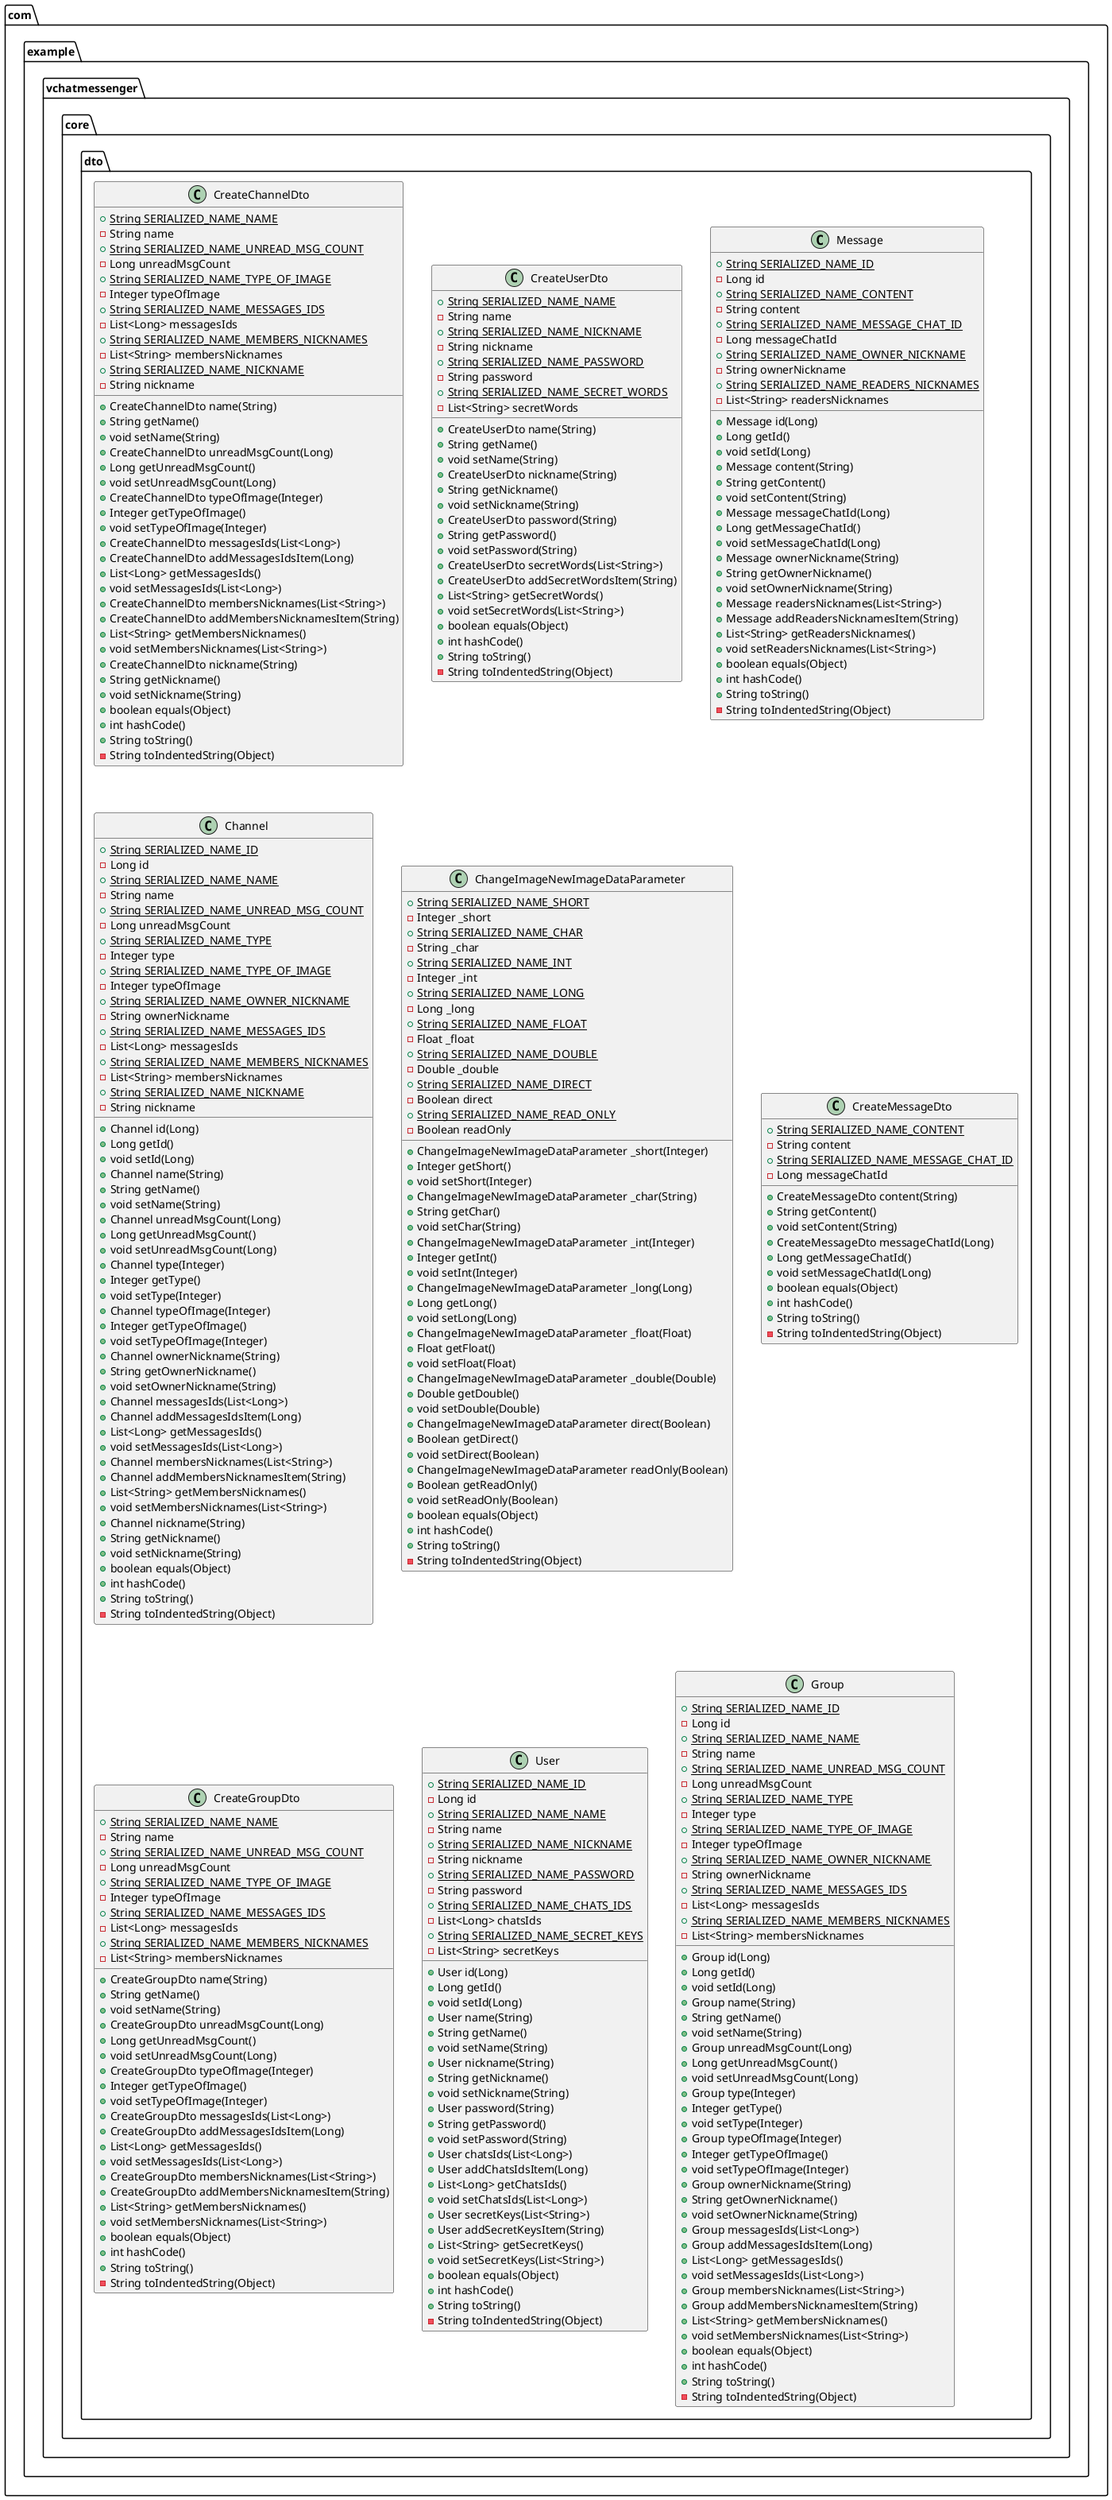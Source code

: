 @startuml
class com.example.vchatmessenger.core.dto.CreateChannelDto {
+ {static} String SERIALIZED_NAME_NAME
- String name
+ {static} String SERIALIZED_NAME_UNREAD_MSG_COUNT
- Long unreadMsgCount
+ {static} String SERIALIZED_NAME_TYPE_OF_IMAGE
- Integer typeOfImage
+ {static} String SERIALIZED_NAME_MESSAGES_IDS
- List<Long> messagesIds
+ {static} String SERIALIZED_NAME_MEMBERS_NICKNAMES
- List<String> membersNicknames
+ {static} String SERIALIZED_NAME_NICKNAME
- String nickname
+ CreateChannelDto name(String)
+ String getName()
+ void setName(String)
+ CreateChannelDto unreadMsgCount(Long)
+ Long getUnreadMsgCount()
+ void setUnreadMsgCount(Long)
+ CreateChannelDto typeOfImage(Integer)
+ Integer getTypeOfImage()
+ void setTypeOfImage(Integer)
+ CreateChannelDto messagesIds(List<Long>)
+ CreateChannelDto addMessagesIdsItem(Long)
+ List<Long> getMessagesIds()
+ void setMessagesIds(List<Long>)
+ CreateChannelDto membersNicknames(List<String>)
+ CreateChannelDto addMembersNicknamesItem(String)
+ List<String> getMembersNicknames()
+ void setMembersNicknames(List<String>)
+ CreateChannelDto nickname(String)
+ String getNickname()
+ void setNickname(String)
+ boolean equals(Object)
+ int hashCode()
+ String toString()
- String toIndentedString(Object)
}
class com.example.vchatmessenger.core.dto.CreateUserDto {
+ {static} String SERIALIZED_NAME_NAME
- String name
+ {static} String SERIALIZED_NAME_NICKNAME
- String nickname
+ {static} String SERIALIZED_NAME_PASSWORD
- String password
+ {static} String SERIALIZED_NAME_SECRET_WORDS
- List<String> secretWords
+ CreateUserDto name(String)
+ String getName()
+ void setName(String)
+ CreateUserDto nickname(String)
+ String getNickname()
+ void setNickname(String)
+ CreateUserDto password(String)
+ String getPassword()
+ void setPassword(String)
+ CreateUserDto secretWords(List<String>)
+ CreateUserDto addSecretWordsItem(String)
+ List<String> getSecretWords()
+ void setSecretWords(List<String>)
+ boolean equals(Object)
+ int hashCode()
+ String toString()
- String toIndentedString(Object)
}
class com.example.vchatmessenger.core.dto.Message {
+ {static} String SERIALIZED_NAME_ID
- Long id
+ {static} String SERIALIZED_NAME_CONTENT
- String content
+ {static} String SERIALIZED_NAME_MESSAGE_CHAT_ID
- Long messageChatId
+ {static} String SERIALIZED_NAME_OWNER_NICKNAME
- String ownerNickname
+ {static} String SERIALIZED_NAME_READERS_NICKNAMES
- List<String> readersNicknames
+ Message id(Long)
+ Long getId()
+ void setId(Long)
+ Message content(String)
+ String getContent()
+ void setContent(String)
+ Message messageChatId(Long)
+ Long getMessageChatId()
+ void setMessageChatId(Long)
+ Message ownerNickname(String)
+ String getOwnerNickname()
+ void setOwnerNickname(String)
+ Message readersNicknames(List<String>)
+ Message addReadersNicknamesItem(String)
+ List<String> getReadersNicknames()
+ void setReadersNicknames(List<String>)
+ boolean equals(Object)
+ int hashCode()
+ String toString()
- String toIndentedString(Object)
}
class com.example.vchatmessenger.core.dto.Channel {
+ {static} String SERIALIZED_NAME_ID
- Long id
+ {static} String SERIALIZED_NAME_NAME
- String name
+ {static} String SERIALIZED_NAME_UNREAD_MSG_COUNT
- Long unreadMsgCount
+ {static} String SERIALIZED_NAME_TYPE
- Integer type
+ {static} String SERIALIZED_NAME_TYPE_OF_IMAGE
- Integer typeOfImage
+ {static} String SERIALIZED_NAME_OWNER_NICKNAME
- String ownerNickname
+ {static} String SERIALIZED_NAME_MESSAGES_IDS
- List<Long> messagesIds
+ {static} String SERIALIZED_NAME_MEMBERS_NICKNAMES
- List<String> membersNicknames
+ {static} String SERIALIZED_NAME_NICKNAME
- String nickname
+ Channel id(Long)
+ Long getId()
+ void setId(Long)
+ Channel name(String)
+ String getName()
+ void setName(String)
+ Channel unreadMsgCount(Long)
+ Long getUnreadMsgCount()
+ void setUnreadMsgCount(Long)
+ Channel type(Integer)
+ Integer getType()
+ void setType(Integer)
+ Channel typeOfImage(Integer)
+ Integer getTypeOfImage()
+ void setTypeOfImage(Integer)
+ Channel ownerNickname(String)
+ String getOwnerNickname()
+ void setOwnerNickname(String)
+ Channel messagesIds(List<Long>)
+ Channel addMessagesIdsItem(Long)
+ List<Long> getMessagesIds()
+ void setMessagesIds(List<Long>)
+ Channel membersNicknames(List<String>)
+ Channel addMembersNicknamesItem(String)
+ List<String> getMembersNicknames()
+ void setMembersNicknames(List<String>)
+ Channel nickname(String)
+ String getNickname()
+ void setNickname(String)
+ boolean equals(Object)
+ int hashCode()
+ String toString()
- String toIndentedString(Object)
}
class com.example.vchatmessenger.core.dto.ChangeImageNewImageDataParameter {
+ {static} String SERIALIZED_NAME_SHORT
- Integer _short
+ {static} String SERIALIZED_NAME_CHAR
- String _char
+ {static} String SERIALIZED_NAME_INT
- Integer _int
+ {static} String SERIALIZED_NAME_LONG
- Long _long
+ {static} String SERIALIZED_NAME_FLOAT
- Float _float
+ {static} String SERIALIZED_NAME_DOUBLE
- Double _double
+ {static} String SERIALIZED_NAME_DIRECT
- Boolean direct
+ {static} String SERIALIZED_NAME_READ_ONLY
- Boolean readOnly
+ ChangeImageNewImageDataParameter _short(Integer)
+ Integer getShort()
+ void setShort(Integer)
+ ChangeImageNewImageDataParameter _char(String)
+ String getChar()
+ void setChar(String)
+ ChangeImageNewImageDataParameter _int(Integer)
+ Integer getInt()
+ void setInt(Integer)
+ ChangeImageNewImageDataParameter _long(Long)
+ Long getLong()
+ void setLong(Long)
+ ChangeImageNewImageDataParameter _float(Float)
+ Float getFloat()
+ void setFloat(Float)
+ ChangeImageNewImageDataParameter _double(Double)
+ Double getDouble()
+ void setDouble(Double)
+ ChangeImageNewImageDataParameter direct(Boolean)
+ Boolean getDirect()
+ void setDirect(Boolean)
+ ChangeImageNewImageDataParameter readOnly(Boolean)
+ Boolean getReadOnly()
+ void setReadOnly(Boolean)
+ boolean equals(Object)
+ int hashCode()
+ String toString()
- String toIndentedString(Object)
}
class com.example.vchatmessenger.core.dto.CreateMessageDto {
+ {static} String SERIALIZED_NAME_CONTENT
- String content
+ {static} String SERIALIZED_NAME_MESSAGE_CHAT_ID
- Long messageChatId
+ CreateMessageDto content(String)
+ String getContent()
+ void setContent(String)
+ CreateMessageDto messageChatId(Long)
+ Long getMessageChatId()
+ void setMessageChatId(Long)
+ boolean equals(Object)
+ int hashCode()
+ String toString()
- String toIndentedString(Object)
}
class com.example.vchatmessenger.core.dto.CreateGroupDto {
+ {static} String SERIALIZED_NAME_NAME
- String name
+ {static} String SERIALIZED_NAME_UNREAD_MSG_COUNT
- Long unreadMsgCount
+ {static} String SERIALIZED_NAME_TYPE_OF_IMAGE
- Integer typeOfImage
+ {static} String SERIALIZED_NAME_MESSAGES_IDS
- List<Long> messagesIds
+ {static} String SERIALIZED_NAME_MEMBERS_NICKNAMES
- List<String> membersNicknames
+ CreateGroupDto name(String)
+ String getName()
+ void setName(String)
+ CreateGroupDto unreadMsgCount(Long)
+ Long getUnreadMsgCount()
+ void setUnreadMsgCount(Long)
+ CreateGroupDto typeOfImage(Integer)
+ Integer getTypeOfImage()
+ void setTypeOfImage(Integer)
+ CreateGroupDto messagesIds(List<Long>)
+ CreateGroupDto addMessagesIdsItem(Long)
+ List<Long> getMessagesIds()
+ void setMessagesIds(List<Long>)
+ CreateGroupDto membersNicknames(List<String>)
+ CreateGroupDto addMembersNicknamesItem(String)
+ List<String> getMembersNicknames()
+ void setMembersNicknames(List<String>)
+ boolean equals(Object)
+ int hashCode()
+ String toString()
- String toIndentedString(Object)
}
class com.example.vchatmessenger.core.dto.User {
+ {static} String SERIALIZED_NAME_ID
- Long id
+ {static} String SERIALIZED_NAME_NAME
- String name
+ {static} String SERIALIZED_NAME_NICKNAME
- String nickname
+ {static} String SERIALIZED_NAME_PASSWORD
- String password
+ {static} String SERIALIZED_NAME_CHATS_IDS
- List<Long> chatsIds
+ {static} String SERIALIZED_NAME_SECRET_KEYS
- List<String> secretKeys
+ User id(Long)
+ Long getId()
+ void setId(Long)
+ User name(String)
+ String getName()
+ void setName(String)
+ User nickname(String)
+ String getNickname()
+ void setNickname(String)
+ User password(String)
+ String getPassword()
+ void setPassword(String)
+ User chatsIds(List<Long>)
+ User addChatsIdsItem(Long)
+ List<Long> getChatsIds()
+ void setChatsIds(List<Long>)
+ User secretKeys(List<String>)
+ User addSecretKeysItem(String)
+ List<String> getSecretKeys()
+ void setSecretKeys(List<String>)
+ boolean equals(Object)
+ int hashCode()
+ String toString()
- String toIndentedString(Object)
}
class com.example.vchatmessenger.core.dto.Group {
+ {static} String SERIALIZED_NAME_ID
- Long id
+ {static} String SERIALIZED_NAME_NAME
- String name
+ {static} String SERIALIZED_NAME_UNREAD_MSG_COUNT
- Long unreadMsgCount
+ {static} String SERIALIZED_NAME_TYPE
- Integer type
+ {static} String SERIALIZED_NAME_TYPE_OF_IMAGE
- Integer typeOfImage
+ {static} String SERIALIZED_NAME_OWNER_NICKNAME
- String ownerNickname
+ {static} String SERIALIZED_NAME_MESSAGES_IDS
- List<Long> messagesIds
+ {static} String SERIALIZED_NAME_MEMBERS_NICKNAMES
- List<String> membersNicknames
+ Group id(Long)
+ Long getId()
+ void setId(Long)
+ Group name(String)
+ String getName()
+ void setName(String)
+ Group unreadMsgCount(Long)
+ Long getUnreadMsgCount()
+ void setUnreadMsgCount(Long)
+ Group type(Integer)
+ Integer getType()
+ void setType(Integer)
+ Group typeOfImage(Integer)
+ Integer getTypeOfImage()
+ void setTypeOfImage(Integer)
+ Group ownerNickname(String)
+ String getOwnerNickname()
+ void setOwnerNickname(String)
+ Group messagesIds(List<Long>)
+ Group addMessagesIdsItem(Long)
+ List<Long> getMessagesIds()
+ void setMessagesIds(List<Long>)
+ Group membersNicknames(List<String>)
+ Group addMembersNicknamesItem(String)
+ List<String> getMembersNicknames()
+ void setMembersNicknames(List<String>)
+ boolean equals(Object)
+ int hashCode()
+ String toString()
- String toIndentedString(Object)
}
@enduml